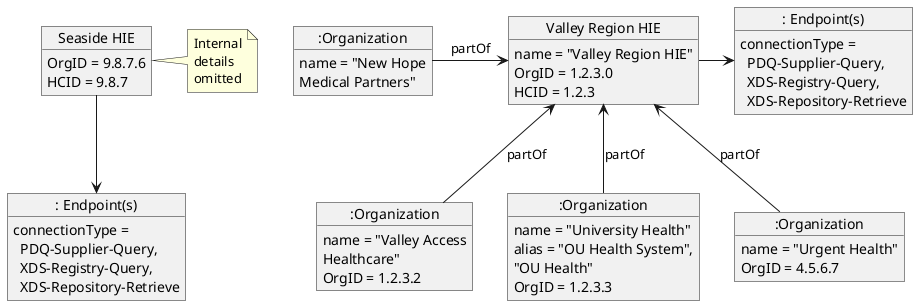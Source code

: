@startuml
hide footbox
allowmixing

object ":Organization" as Partners
Partners : name = "New Hope\nMedical Partners"

object "Seaside HIE" as hie2
hie2 : OrgID = 9.8.7.6
hie2 : HCID = 9.8.7
object ": Endpoint(s)" as sEndpoints
sEndpoints : connectionType = \n  PDQ-Supplier-Query,\n  XDS-Registry-Query,\n  XDS-Repository-Retrieve
hie2 --> sEndpoints
note right of hie2 : Internal\ndetails\nomitted

object "Valley Region HIE" as hie
hie : name = "Valley Region HIE"
hie : OrgID = 1.2.3.0
hie : HCID = 1.2.3

object ":Organization" as Valley
Valley : name = "Valley Access\nHealthcare"
Valley : OrgID = 1.2.3.2

object ":Organization" as OU
OU : name = "University Health"
OU : alias = "OU Health System",\n"OU Health"
OU : OrgID = 1.2.3.3

object ":Organization" as Urgent
Urgent : name = "Urgent Health"
Urgent : OrgID = 4.5.6.7

object ": Endpoint(s)" as vEndpoints
vEndpoints : connectionType = \n  PDQ-Supplier-Query,\n  XDS-Registry-Query,\n  XDS-Repository-Retrieve
hie -> vEndpoints

hie <-- Valley : partOf
hie <-- OU : partOf
hie <-- Urgent : partOf
Partners -> hie : partOf

@enduml